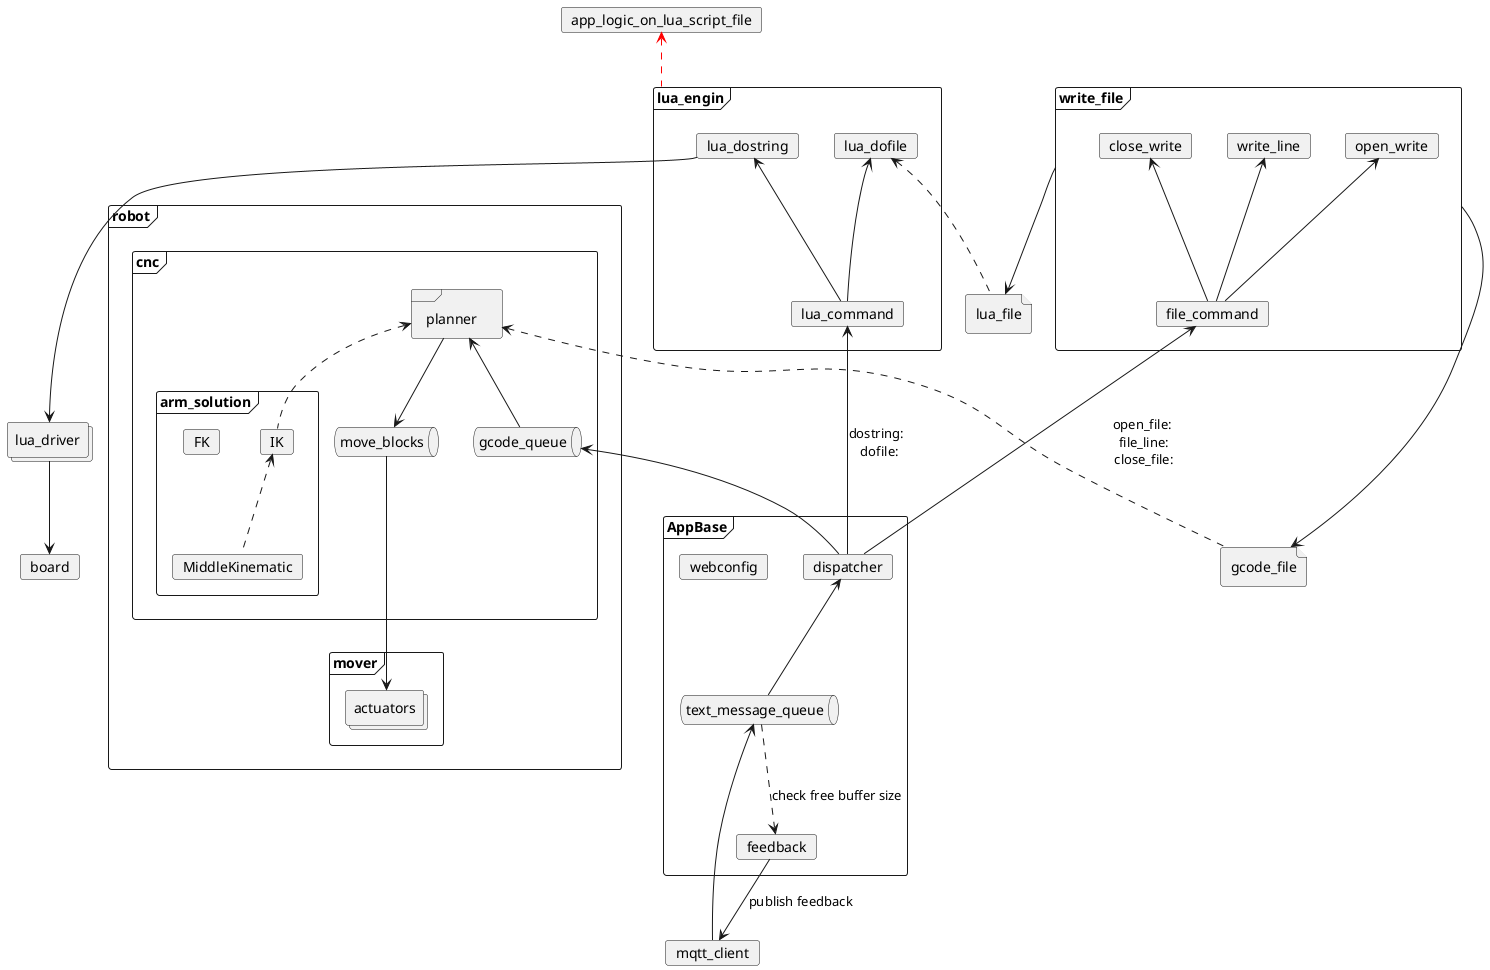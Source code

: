 @startuml

frame lua_engin{
    card lua_dostring
    card lua_dofile
    card lua_command
    lua_dofile <-- lua_command
    lua_dostring <-- lua_command
}
collections lua_driver
card board
lua_dostring ---> lua_driver
lua_driver --> board

frame robot{
    frame cnc{
        queue gcode_queue
        frame arm_solution{
            card IK
            card FK
            card MiddleKinematic
            IK <-[dashed]- MiddleKinematic
        }
        frame planner{

        }
        queue move_blocks

        planner <-- gcode_queue
        planner <-[dashed]- IK
        planner --> move_blocks
    }
    frame mover{
        collections actuators
    }
    move_blocks ---> actuators
}

card mqtt_client
frame AppBase{
    queue text_message_queue
    card feedback
    card dispatcher
    card webconfig


    text_message_queue <-- mqtt_client
    feedback --> mqtt_client:  publish feedback
    text_message_queue -[dashed]->feedback: check free buffer size


}
frame write_file{
    card open_write
    card write_line
    card close_write
    card file_command
    open_write <-- file_command
    write_line <-- file_command
    close_write <-- file_command
}
file lua_file
file gcode_file
write_file --> gcode_file
write_file --> lua_file
planner <-[dashed]-- gcode_file
lua_dofile <-[dashed]- lua_file


dispatcher <-- text_message_queue
gcode_queue <-- dispatcher
file_command<--- dispatcher : open_file: \nfile_line:\nclose_file:
lua_command <-- dispatcher : dostring: \n dofile:

card app_logic_on_lua_script_file
app_logic_on_lua_script_file <-[#red,dashed]- lua_engin



@enduml